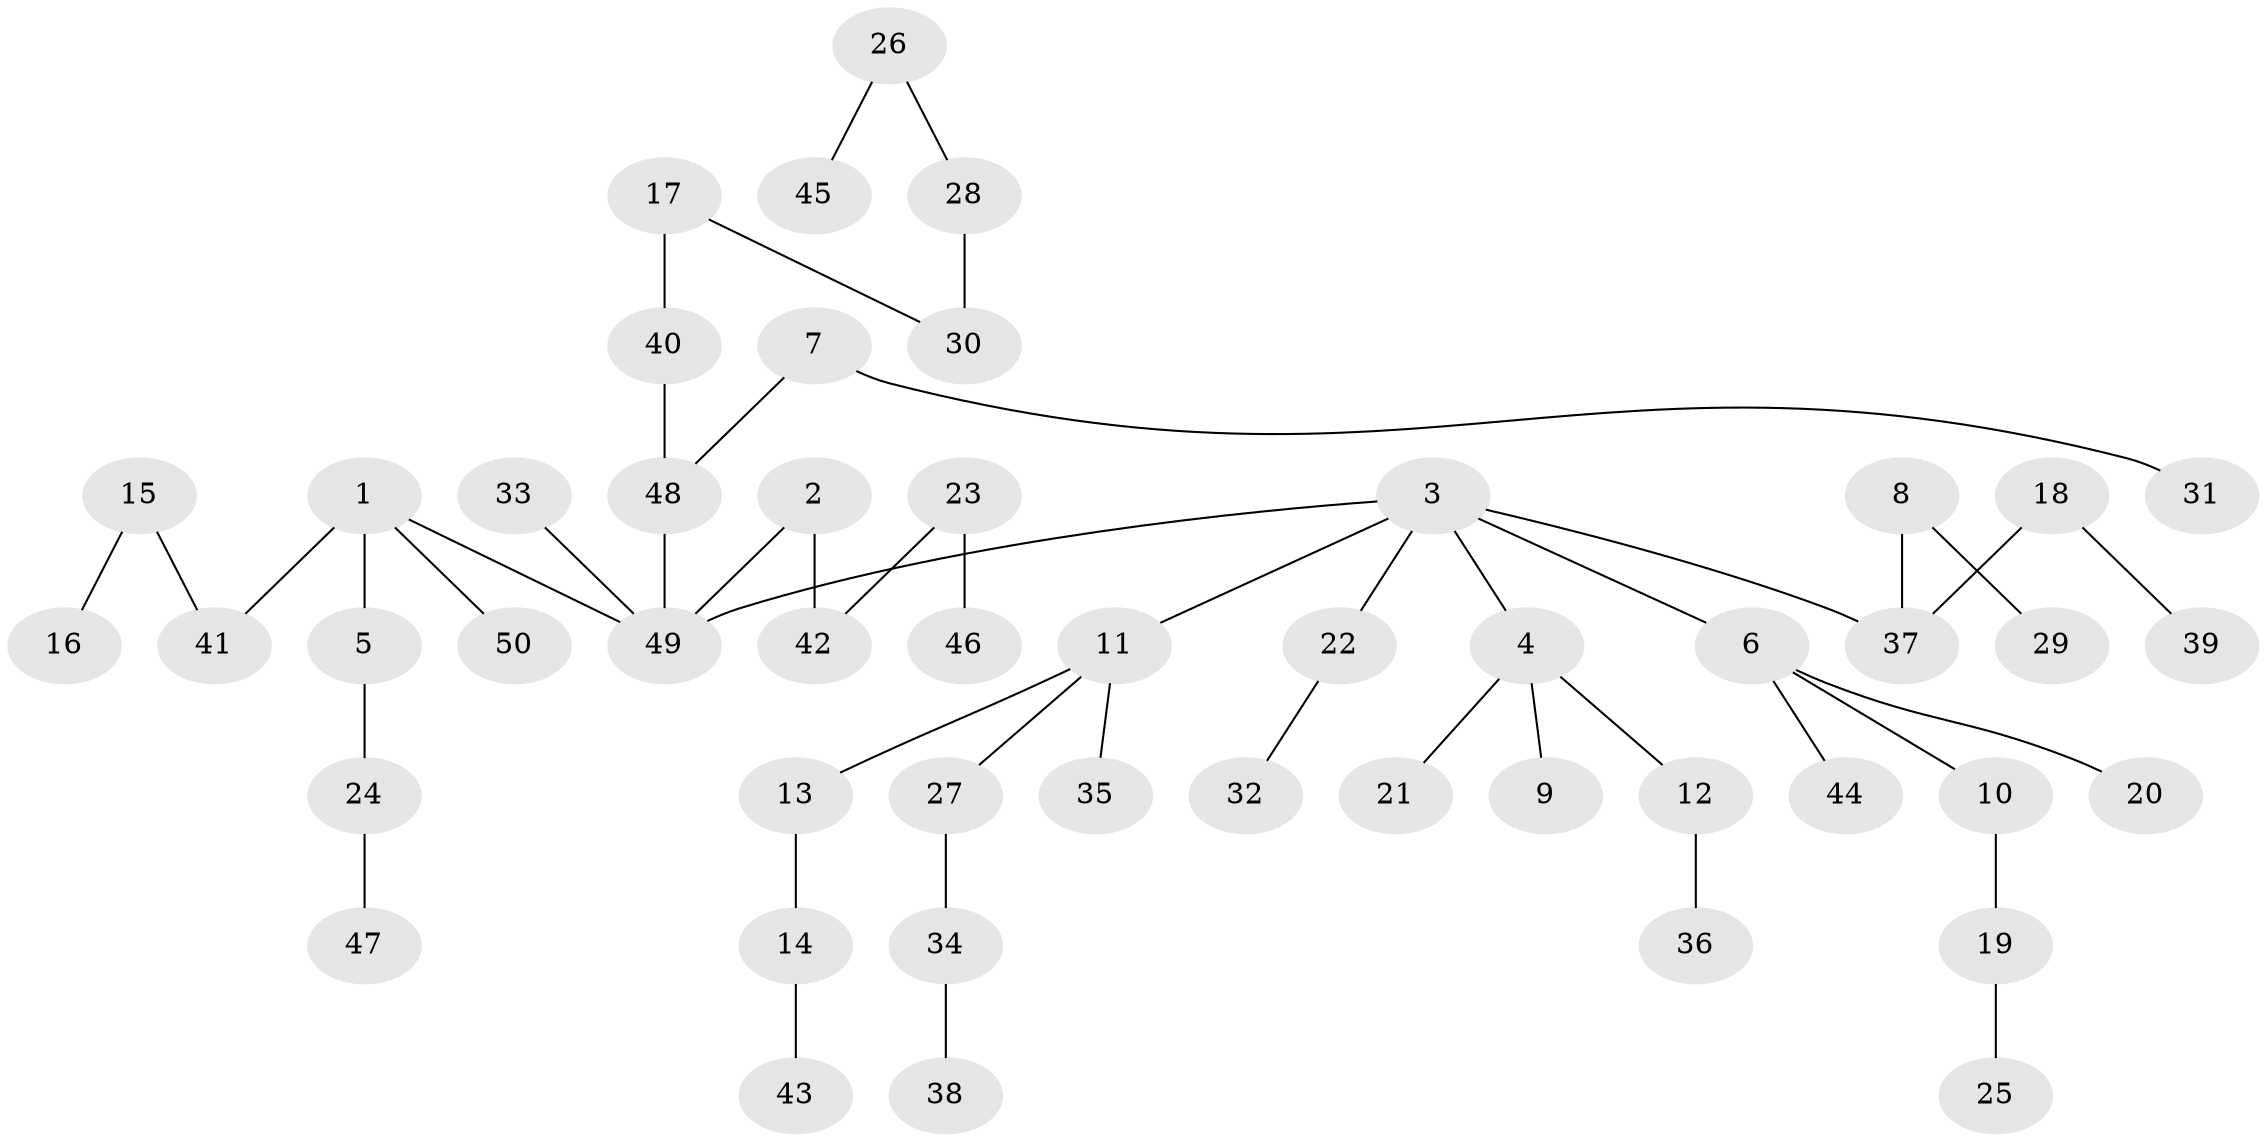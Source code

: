 // original degree distribution, {6: 0.02857142857142857, 4: 0.08571428571428572, 2: 0.34285714285714286, 1: 0.42857142857142855, 3: 0.11428571428571428}
// Generated by graph-tools (version 1.1) at 2025/37/03/04/25 23:37:17]
// undirected, 50 vertices, 49 edges
graph export_dot {
  node [color=gray90,style=filled];
  1;
  2;
  3;
  4;
  5;
  6;
  7;
  8;
  9;
  10;
  11;
  12;
  13;
  14;
  15;
  16;
  17;
  18;
  19;
  20;
  21;
  22;
  23;
  24;
  25;
  26;
  27;
  28;
  29;
  30;
  31;
  32;
  33;
  34;
  35;
  36;
  37;
  38;
  39;
  40;
  41;
  42;
  43;
  44;
  45;
  46;
  47;
  48;
  49;
  50;
  1 -- 5 [weight=1.0];
  1 -- 41 [weight=1.0];
  1 -- 49 [weight=1.0];
  1 -- 50 [weight=1.0];
  2 -- 42 [weight=1.0];
  2 -- 49 [weight=1.0];
  3 -- 4 [weight=1.0];
  3 -- 6 [weight=1.0];
  3 -- 11 [weight=1.0];
  3 -- 22 [weight=1.0];
  3 -- 37 [weight=1.0];
  3 -- 49 [weight=1.0];
  4 -- 9 [weight=1.0];
  4 -- 12 [weight=1.0];
  4 -- 21 [weight=1.0];
  5 -- 24 [weight=1.0];
  6 -- 10 [weight=1.0];
  6 -- 20 [weight=1.0];
  6 -- 44 [weight=1.0];
  7 -- 31 [weight=1.0];
  7 -- 48 [weight=1.0];
  8 -- 29 [weight=1.0];
  8 -- 37 [weight=1.0];
  10 -- 19 [weight=1.0];
  11 -- 13 [weight=1.0];
  11 -- 27 [weight=1.0];
  11 -- 35 [weight=1.0];
  12 -- 36 [weight=1.0];
  13 -- 14 [weight=1.0];
  14 -- 43 [weight=1.0];
  15 -- 16 [weight=1.0];
  15 -- 41 [weight=1.0];
  17 -- 30 [weight=1.0];
  17 -- 40 [weight=1.0];
  18 -- 37 [weight=1.0];
  18 -- 39 [weight=1.0];
  19 -- 25 [weight=1.0];
  22 -- 32 [weight=1.0];
  23 -- 42 [weight=1.0];
  23 -- 46 [weight=1.0];
  24 -- 47 [weight=1.0];
  26 -- 28 [weight=1.0];
  26 -- 45 [weight=1.0];
  27 -- 34 [weight=1.0];
  28 -- 30 [weight=1.0];
  33 -- 49 [weight=1.0];
  34 -- 38 [weight=1.0];
  40 -- 48 [weight=1.0];
  48 -- 49 [weight=1.0];
}
